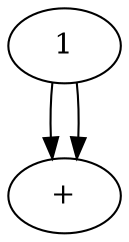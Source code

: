 
digraph G {
    node_1 [label="1"]
    node_1 [label="1"]
    node_2 [label="+"]

    node_1 -> node_2
    node_1 -> node_2
}
